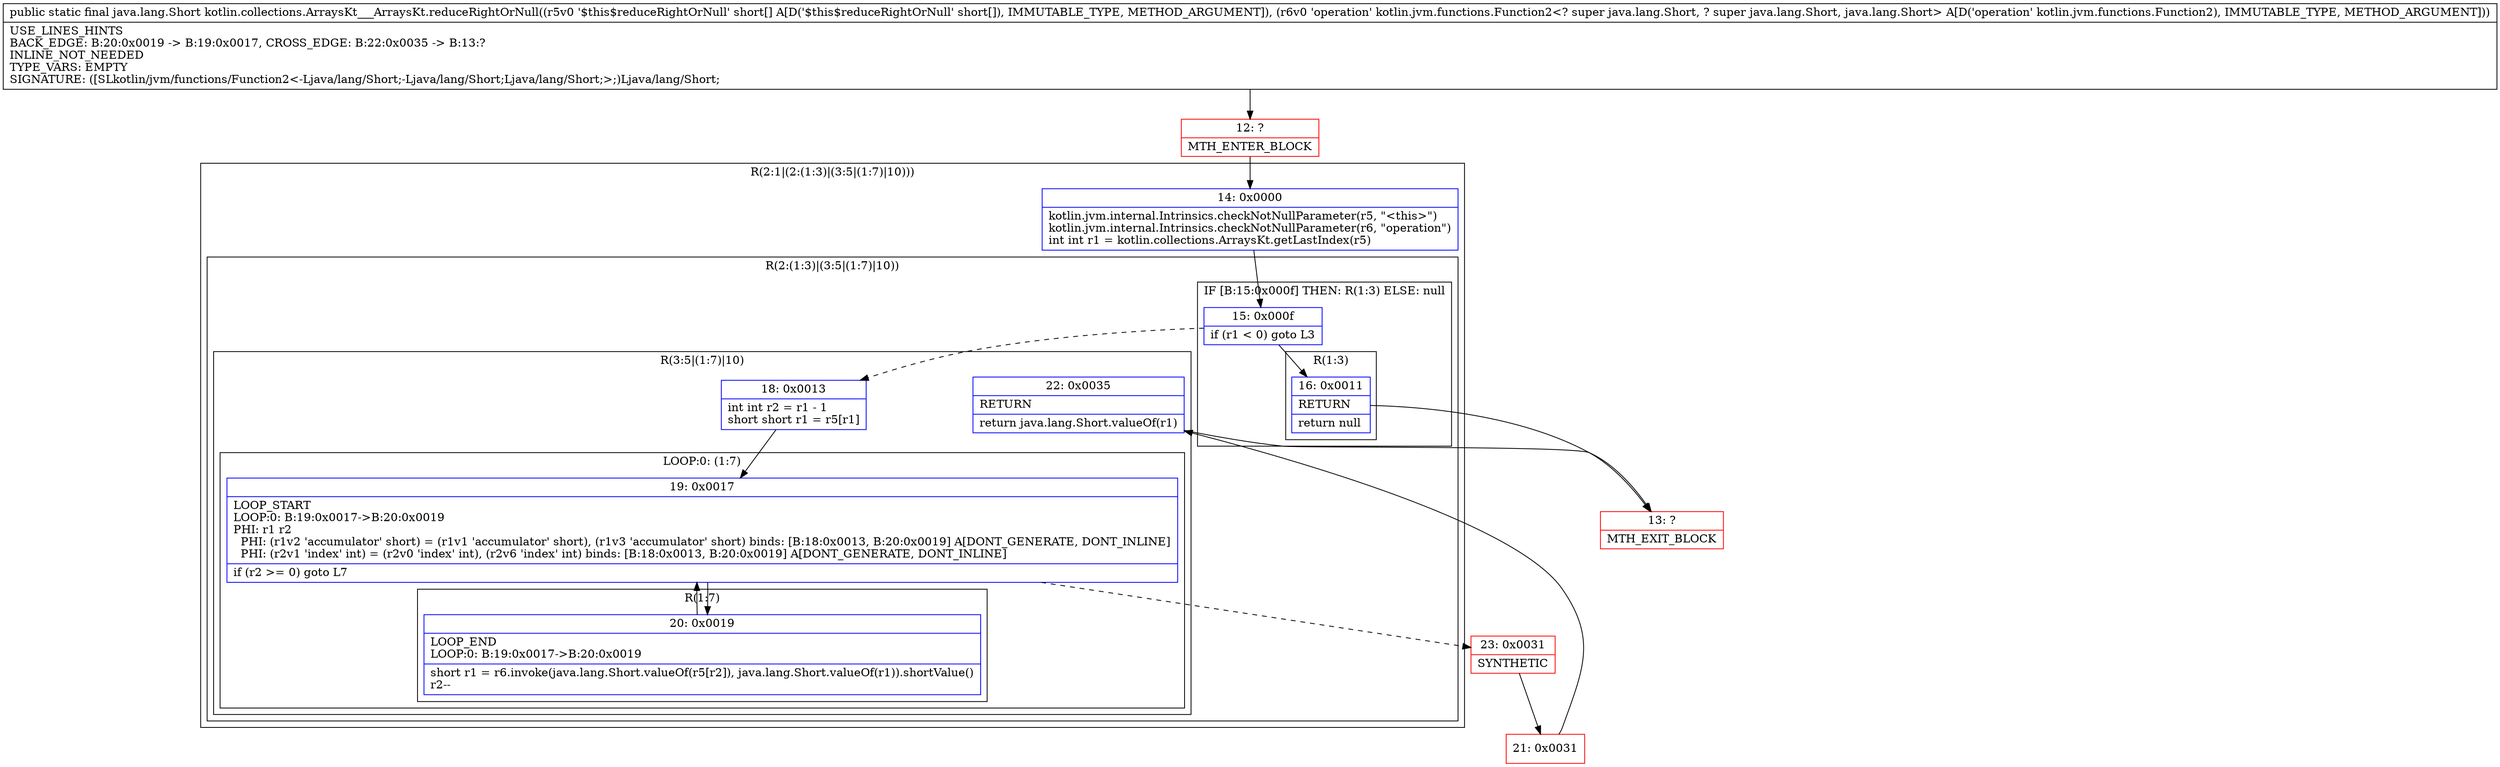 digraph "CFG forkotlin.collections.ArraysKt___ArraysKt.reduceRightOrNull([SLkotlin\/jvm\/functions\/Function2;)Ljava\/lang\/Short;" {
subgraph cluster_Region_367067926 {
label = "R(2:1|(2:(1:3)|(3:5|(1:7)|10)))";
node [shape=record,color=blue];
Node_14 [shape=record,label="{14\:\ 0x0000|kotlin.jvm.internal.Intrinsics.checkNotNullParameter(r5, \"\<this\>\")\lkotlin.jvm.internal.Intrinsics.checkNotNullParameter(r6, \"operation\")\lint int r1 = kotlin.collections.ArraysKt.getLastIndex(r5)\l}"];
subgraph cluster_Region_1931954388 {
label = "R(2:(1:3)|(3:5|(1:7)|10))";
node [shape=record,color=blue];
subgraph cluster_IfRegion_1582193752 {
label = "IF [B:15:0x000f] THEN: R(1:3) ELSE: null";
node [shape=record,color=blue];
Node_15 [shape=record,label="{15\:\ 0x000f|if (r1 \< 0) goto L3\l}"];
subgraph cluster_Region_1886315464 {
label = "R(1:3)";
node [shape=record,color=blue];
Node_16 [shape=record,label="{16\:\ 0x0011|RETURN\l|return null\l}"];
}
}
subgraph cluster_Region_749592198 {
label = "R(3:5|(1:7)|10)";
node [shape=record,color=blue];
Node_18 [shape=record,label="{18\:\ 0x0013|int int r2 = r1 \- 1\lshort short r1 = r5[r1]\l}"];
subgraph cluster_LoopRegion_527258655 {
label = "LOOP:0: (1:7)";
node [shape=record,color=blue];
Node_19 [shape=record,label="{19\:\ 0x0017|LOOP_START\lLOOP:0: B:19:0x0017\-\>B:20:0x0019\lPHI: r1 r2 \l  PHI: (r1v2 'accumulator' short) = (r1v1 'accumulator' short), (r1v3 'accumulator' short) binds: [B:18:0x0013, B:20:0x0019] A[DONT_GENERATE, DONT_INLINE]\l  PHI: (r2v1 'index' int) = (r2v0 'index' int), (r2v6 'index' int) binds: [B:18:0x0013, B:20:0x0019] A[DONT_GENERATE, DONT_INLINE]\l|if (r2 \>= 0) goto L7\l}"];
subgraph cluster_Region_34147671 {
label = "R(1:7)";
node [shape=record,color=blue];
Node_20 [shape=record,label="{20\:\ 0x0019|LOOP_END\lLOOP:0: B:19:0x0017\-\>B:20:0x0019\l|short r1 = r6.invoke(java.lang.Short.valueOf(r5[r2]), java.lang.Short.valueOf(r1)).shortValue()\lr2\-\-\l}"];
}
}
Node_22 [shape=record,label="{22\:\ 0x0035|RETURN\l|return java.lang.Short.valueOf(r1)\l}"];
}
}
}
Node_12 [shape=record,color=red,label="{12\:\ ?|MTH_ENTER_BLOCK\l}"];
Node_13 [shape=record,color=red,label="{13\:\ ?|MTH_EXIT_BLOCK\l}"];
Node_23 [shape=record,color=red,label="{23\:\ 0x0031|SYNTHETIC\l}"];
Node_21 [shape=record,color=red,label="{21\:\ 0x0031}"];
MethodNode[shape=record,label="{public static final java.lang.Short kotlin.collections.ArraysKt___ArraysKt.reduceRightOrNull((r5v0 '$this$reduceRightOrNull' short[] A[D('$this$reduceRightOrNull' short[]), IMMUTABLE_TYPE, METHOD_ARGUMENT]), (r6v0 'operation' kotlin.jvm.functions.Function2\<? super java.lang.Short, ? super java.lang.Short, java.lang.Short\> A[D('operation' kotlin.jvm.functions.Function2), IMMUTABLE_TYPE, METHOD_ARGUMENT]))  | USE_LINES_HINTS\lBACK_EDGE: B:20:0x0019 \-\> B:19:0x0017, CROSS_EDGE: B:22:0x0035 \-\> B:13:?\lINLINE_NOT_NEEDED\lTYPE_VARS: EMPTY\lSIGNATURE: ([SLkotlin\/jvm\/functions\/Function2\<\-Ljava\/lang\/Short;\-Ljava\/lang\/Short;Ljava\/lang\/Short;\>;)Ljava\/lang\/Short;\l}"];
MethodNode -> Node_12;Node_14 -> Node_15;
Node_15 -> Node_16;
Node_15 -> Node_18[style=dashed];
Node_16 -> Node_13;
Node_18 -> Node_19;
Node_19 -> Node_20;
Node_19 -> Node_23[style=dashed];
Node_20 -> Node_19;
Node_22 -> Node_13;
Node_12 -> Node_14;
Node_23 -> Node_21;
Node_21 -> Node_22;
}

